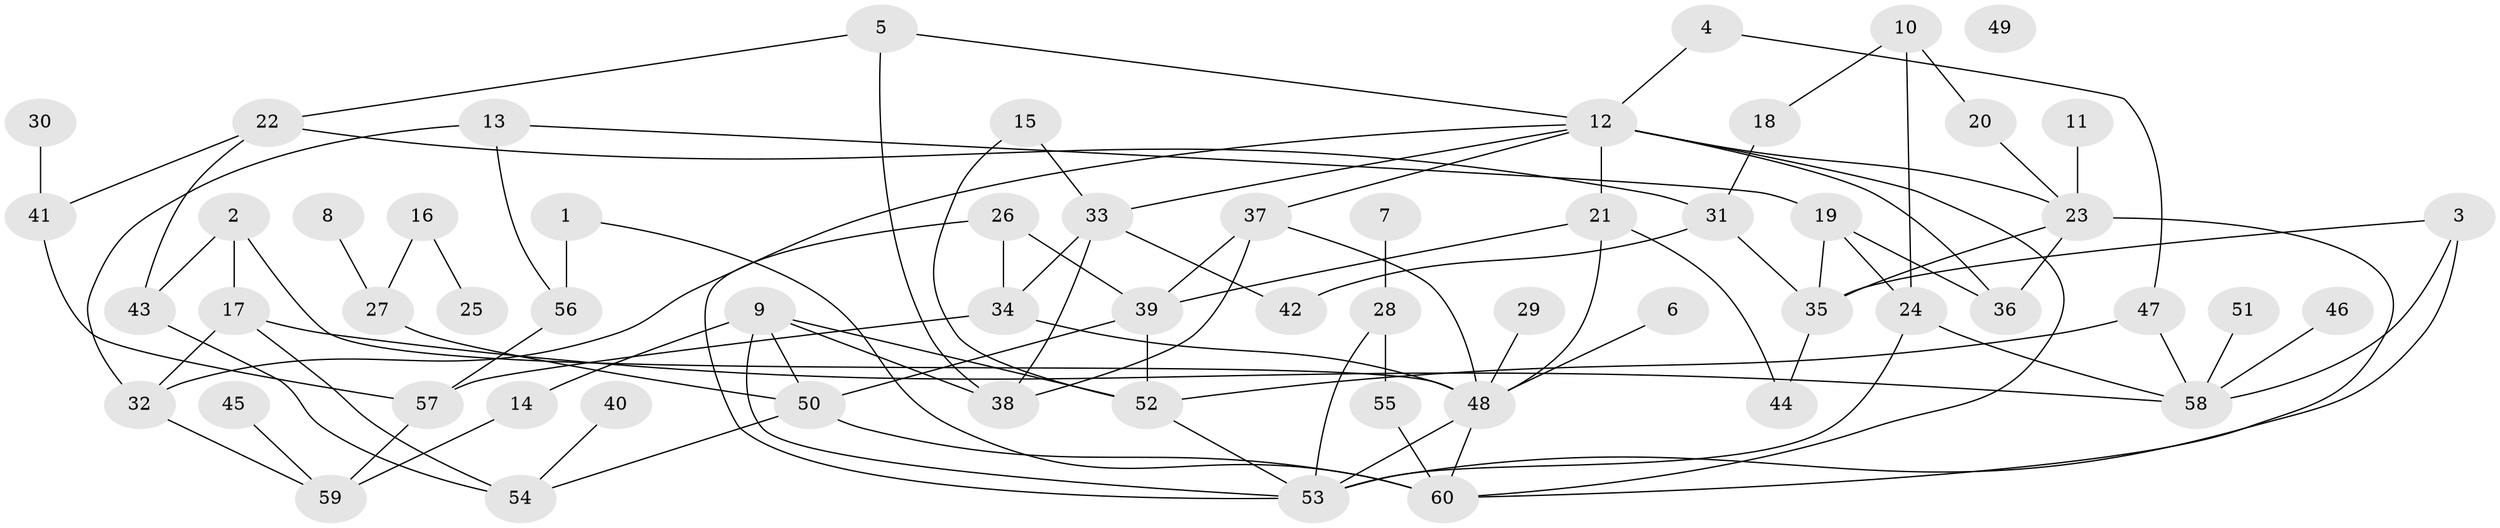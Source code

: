 // Generated by graph-tools (version 1.1) at 2025/49/03/09/25 03:49:04]
// undirected, 60 vertices, 97 edges
graph export_dot {
graph [start="1"]
  node [color=gray90,style=filled];
  1;
  2;
  3;
  4;
  5;
  6;
  7;
  8;
  9;
  10;
  11;
  12;
  13;
  14;
  15;
  16;
  17;
  18;
  19;
  20;
  21;
  22;
  23;
  24;
  25;
  26;
  27;
  28;
  29;
  30;
  31;
  32;
  33;
  34;
  35;
  36;
  37;
  38;
  39;
  40;
  41;
  42;
  43;
  44;
  45;
  46;
  47;
  48;
  49;
  50;
  51;
  52;
  53;
  54;
  55;
  56;
  57;
  58;
  59;
  60;
  1 -- 56;
  1 -- 60;
  2 -- 17;
  2 -- 43;
  2 -- 48;
  3 -- 35;
  3 -- 53;
  3 -- 58;
  4 -- 12;
  4 -- 47;
  5 -- 12;
  5 -- 22;
  5 -- 38;
  6 -- 48;
  7 -- 28;
  8 -- 27;
  9 -- 14;
  9 -- 38;
  9 -- 50;
  9 -- 52;
  9 -- 53;
  10 -- 18;
  10 -- 20;
  10 -- 24;
  11 -- 23;
  12 -- 21;
  12 -- 23;
  12 -- 32;
  12 -- 33;
  12 -- 36;
  12 -- 37;
  12 -- 60;
  13 -- 19;
  13 -- 32;
  13 -- 56;
  14 -- 59;
  15 -- 33;
  15 -- 52;
  16 -- 25;
  16 -- 27;
  17 -- 32;
  17 -- 54;
  17 -- 58;
  18 -- 31;
  19 -- 24;
  19 -- 35;
  19 -- 36;
  20 -- 23;
  21 -- 39;
  21 -- 44;
  21 -- 48;
  22 -- 31;
  22 -- 41;
  22 -- 43;
  23 -- 35;
  23 -- 36;
  23 -- 60;
  24 -- 53;
  24 -- 58;
  26 -- 34;
  26 -- 39;
  26 -- 53;
  27 -- 50;
  28 -- 53;
  28 -- 55;
  29 -- 48;
  30 -- 41;
  31 -- 35;
  31 -- 42;
  32 -- 59;
  33 -- 34;
  33 -- 38;
  33 -- 42;
  34 -- 48;
  34 -- 57;
  35 -- 44;
  37 -- 38;
  37 -- 39;
  37 -- 48;
  39 -- 50;
  39 -- 52;
  40 -- 54;
  41 -- 57;
  43 -- 54;
  45 -- 59;
  46 -- 58;
  47 -- 52;
  47 -- 58;
  48 -- 53;
  48 -- 60;
  50 -- 54;
  50 -- 60;
  51 -- 58;
  52 -- 53;
  55 -- 60;
  56 -- 57;
  57 -- 59;
}
